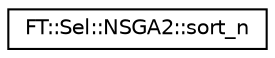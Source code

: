 digraph "Graphical Class Hierarchy"
{
 // LATEX_PDF_SIZE
  edge [fontname="Helvetica",fontsize="10",labelfontname="Helvetica",labelfontsize="10"];
  node [fontname="Helvetica",fontsize="10",shape=record];
  rankdir="LR";
  Node0 [label="FT::Sel::NSGA2::sort_n",height=0.2,width=0.4,color="black", fillcolor="white", style="filled",URL="$d5/d9e/structFT_1_1Sel_1_1NSGA2_1_1sort__n.html",tooltip="sort based on rank, breaking ties with crowding distance"];
}
